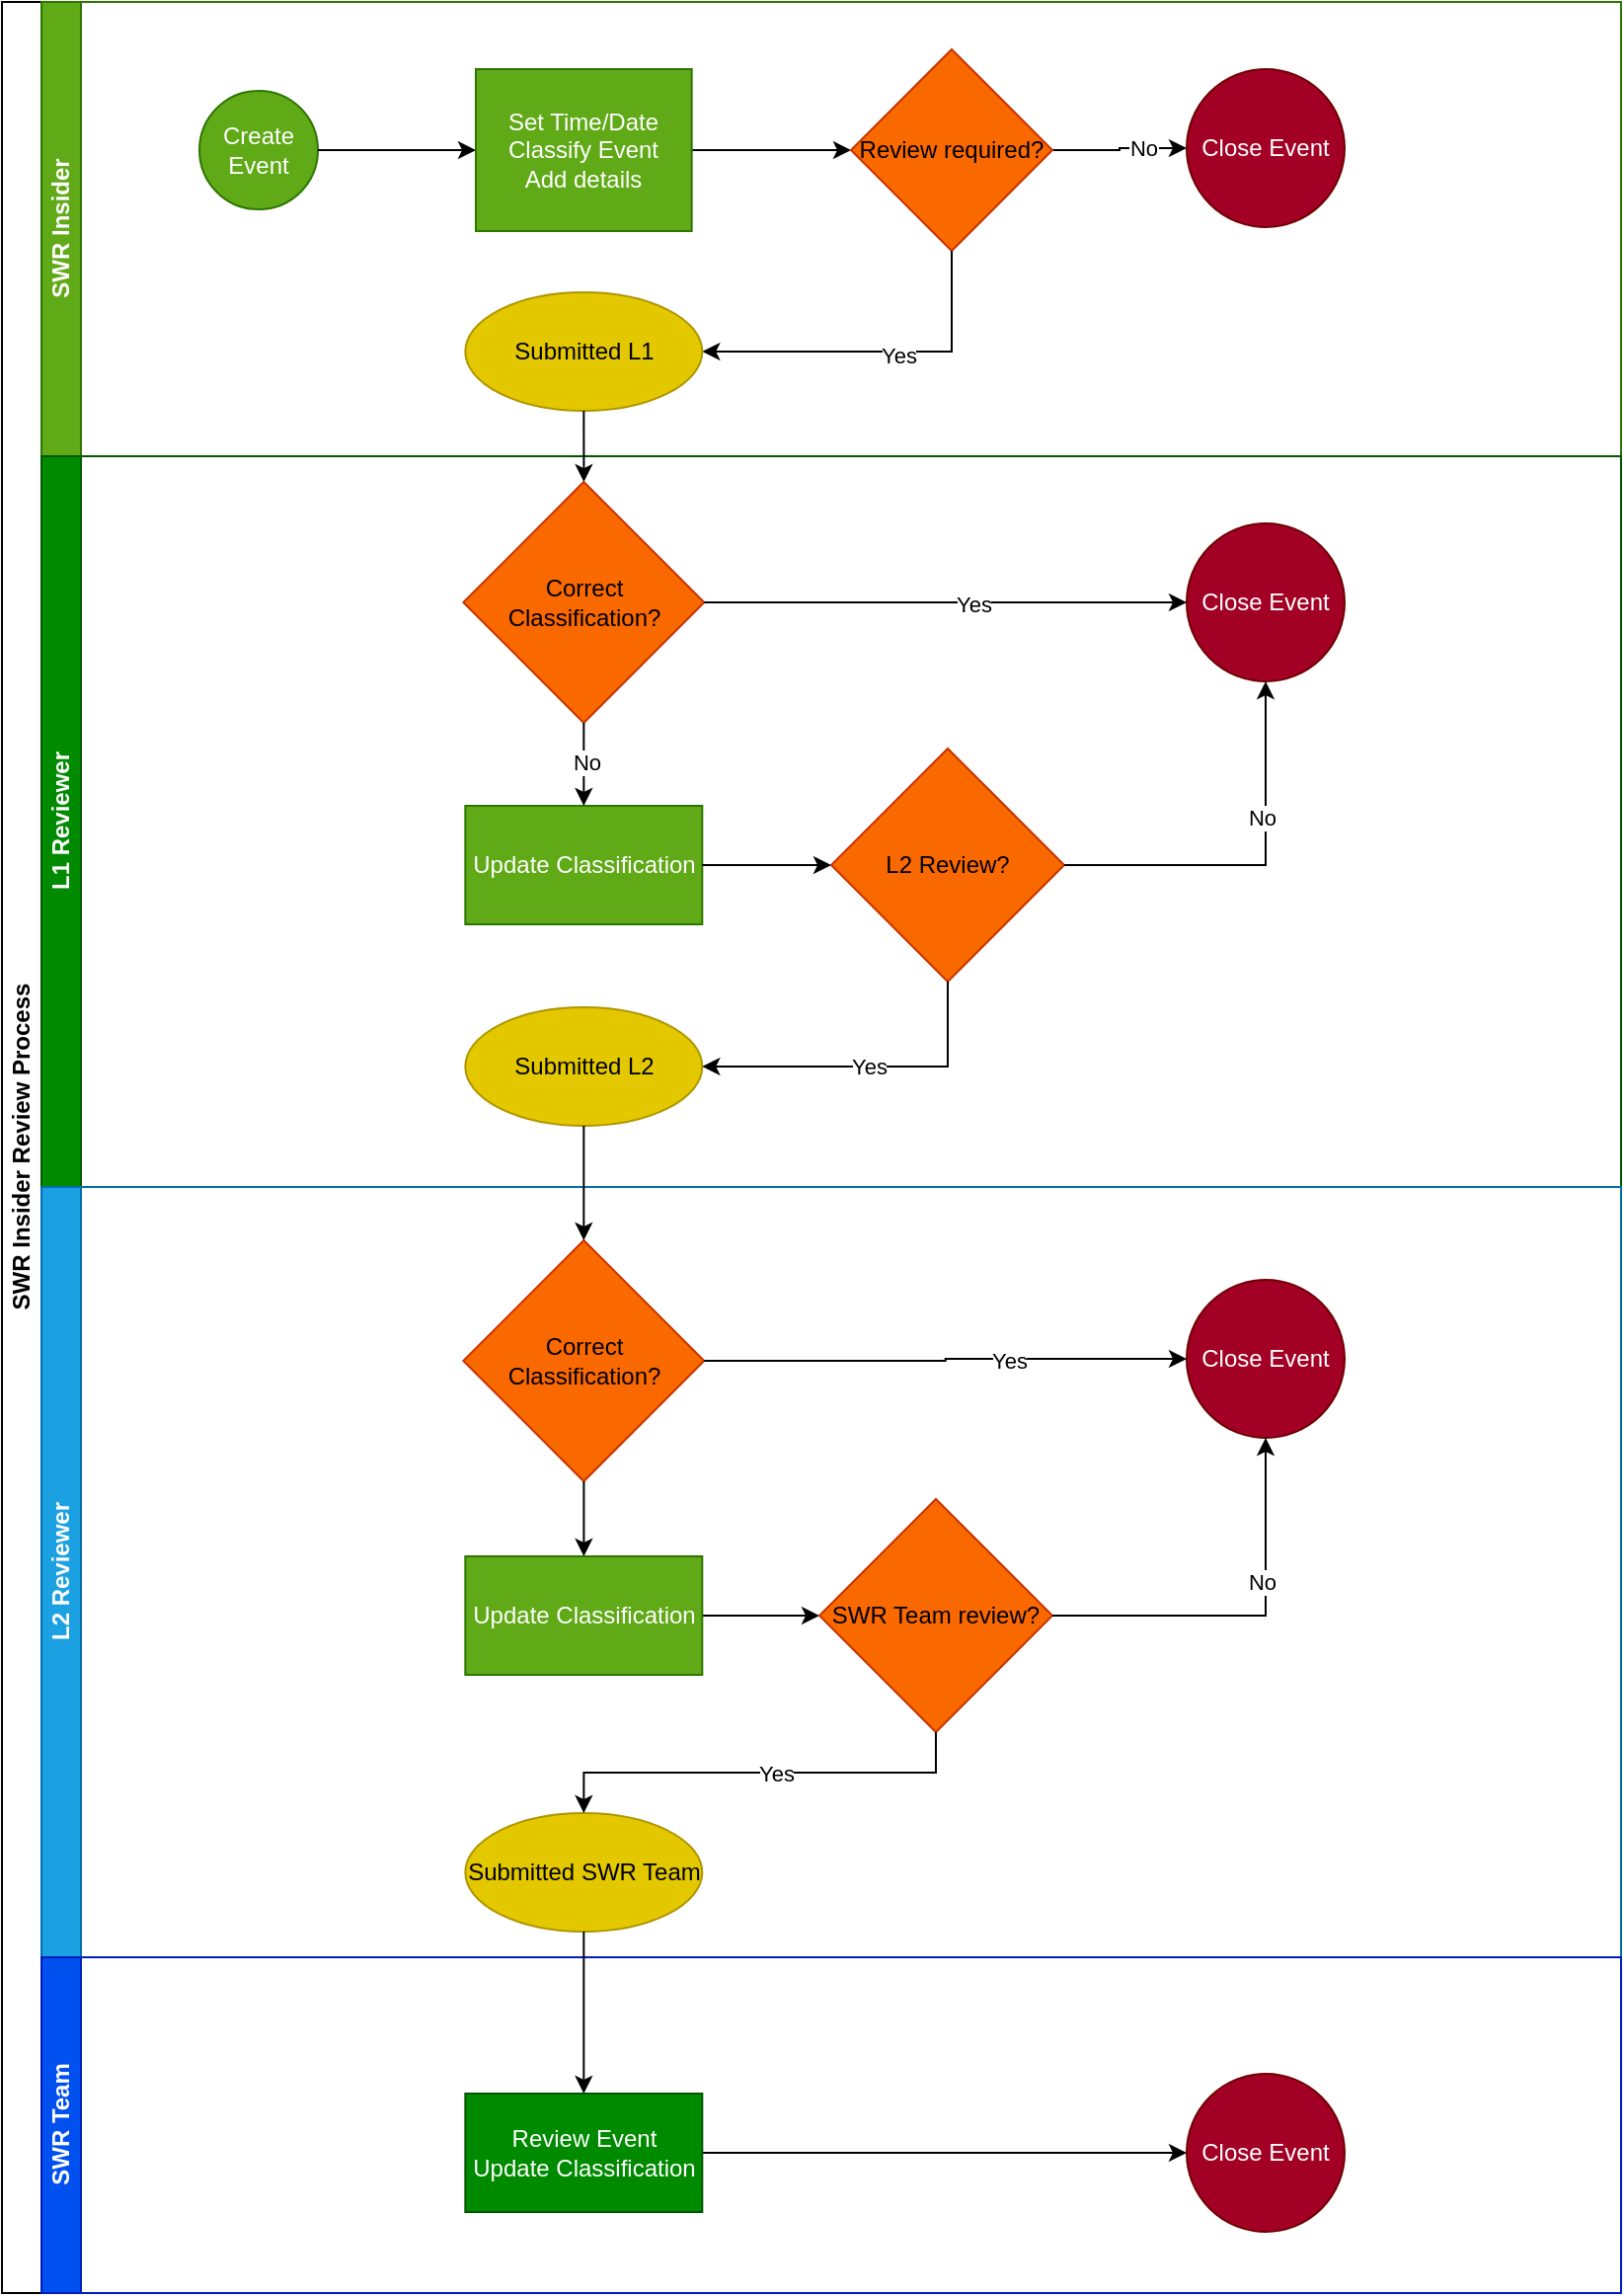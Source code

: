 <mxfile version="20.2.3" type="device"><diagram id="prtHgNgQTEPvFCAcTncT" name="Page-1"><mxGraphModel dx="1694" dy="2259" grid="0" gridSize="10" guides="1" tooltips="1" connect="1" arrows="1" fold="1" page="1" pageScale="1" pageWidth="827" pageHeight="1169" math="0" shadow="0"><root><mxCell id="0"/><mxCell id="1" parent="0"/><mxCell id="dNxyNK7c78bLwvsdeMH5-19" value="SWR Insider Review Process" style="swimlane;html=1;childLayout=stackLayout;resizeParent=1;resizeParentMax=0;horizontal=0;startSize=20;horizontalStack=0;" parent="1" vertex="1"><mxGeometry y="-1169" width="820" height="1160" as="geometry"/></mxCell><mxCell id="dNxyNK7c78bLwvsdeMH5-20" value="SWR Insider" style="swimlane;html=1;startSize=20;horizontal=0;fillColor=#60a917;fontColor=#ffffff;strokeColor=#2D7600;" parent="dNxyNK7c78bLwvsdeMH5-19" vertex="1"><mxGeometry x="20" width="800" height="230" as="geometry"/></mxCell><mxCell id="Fsk_-YFDbuAzvd_MVa_V-3" style="edgeStyle=orthogonalEdgeStyle;rounded=0;orthogonalLoop=1;jettySize=auto;html=1;exitX=1;exitY=0.5;exitDx=0;exitDy=0;entryX=0;entryY=0.5;entryDx=0;entryDy=0;" edge="1" parent="dNxyNK7c78bLwvsdeMH5-20" source="dNxyNK7c78bLwvsdeMH5-24" target="faBonFe0mffOCaXW0Oho-4"><mxGeometry relative="1" as="geometry"/></mxCell><mxCell id="dNxyNK7c78bLwvsdeMH5-24" value="Set Time/Date&lt;br&gt;Classify Event&lt;br&gt;Add details" style="rounded=0;whiteSpace=wrap;html=1;fontFamily=Helvetica;fontSize=12;fontColor=#ffffff;align=center;fillColor=#60a917;strokeColor=#2D7600;" parent="dNxyNK7c78bLwvsdeMH5-20" vertex="1"><mxGeometry x="220.0" y="34" width="109.33" height="82" as="geometry"/></mxCell><mxCell id="dNxyNK7c78bLwvsdeMH5-23" value="Create Event" style="ellipse;whiteSpace=wrap;html=1;fillColor=#60a917;fontColor=#ffffff;strokeColor=#2D7600;" parent="dNxyNK7c78bLwvsdeMH5-20" vertex="1"><mxGeometry x="80" y="45" width="60" height="60" as="geometry"/></mxCell><mxCell id="dNxyNK7c78bLwvsdeMH5-25" value="" style="edgeStyle=orthogonalEdgeStyle;rounded=0;orthogonalLoop=1;jettySize=auto;html=1;" parent="dNxyNK7c78bLwvsdeMH5-20" source="dNxyNK7c78bLwvsdeMH5-23" target="dNxyNK7c78bLwvsdeMH5-24" edge="1"><mxGeometry relative="1" as="geometry"/></mxCell><mxCell id="faBonFe0mffOCaXW0Oho-15" style="edgeStyle=orthogonalEdgeStyle;rounded=0;orthogonalLoop=1;jettySize=auto;html=1;exitX=1;exitY=0.5;exitDx=0;exitDy=0;entryX=0;entryY=0.5;entryDx=0;entryDy=0;" parent="dNxyNK7c78bLwvsdeMH5-20" source="faBonFe0mffOCaXW0Oho-4" target="faBonFe0mffOCaXW0Oho-8" edge="1"><mxGeometry relative="1" as="geometry"/></mxCell><mxCell id="faBonFe0mffOCaXW0Oho-16" value="No" style="edgeLabel;html=1;align=center;verticalAlign=middle;resizable=0;points=[];" parent="faBonFe0mffOCaXW0Oho-15" vertex="1" connectable="0"><mxGeometry x="0.345" relative="1" as="geometry"><mxPoint as="offset"/></mxGeometry></mxCell><mxCell id="faBonFe0mffOCaXW0Oho-4" value="Review required?" style="rhombus;whiteSpace=wrap;html=1;align=center;fontColor=#000000;rounded=0;fillColor=#fa6800;strokeColor=#C73500;" parent="dNxyNK7c78bLwvsdeMH5-20" vertex="1"><mxGeometry x="410" y="24" width="102" height="102" as="geometry"/></mxCell><mxCell id="Fsk_-YFDbuAzvd_MVa_V-4" style="edgeStyle=orthogonalEdgeStyle;rounded=0;orthogonalLoop=1;jettySize=auto;html=1;exitX=0.5;exitY=1;exitDx=0;exitDy=0;entryX=1;entryY=0.5;entryDx=0;entryDy=0;" edge="1" parent="dNxyNK7c78bLwvsdeMH5-20" source="faBonFe0mffOCaXW0Oho-4" target="faBonFe0mffOCaXW0Oho-13"><mxGeometry relative="1" as="geometry"/></mxCell><mxCell id="Fsk_-YFDbuAzvd_MVa_V-8" value="Yes" style="edgeLabel;html=1;align=center;verticalAlign=middle;resizable=0;points=[];" vertex="1" connectable="0" parent="Fsk_-YFDbuAzvd_MVa_V-4"><mxGeometry x="-0.121" y="2" relative="1" as="geometry"><mxPoint as="offset"/></mxGeometry></mxCell><mxCell id="faBonFe0mffOCaXW0Oho-8" value="Close Event" style="ellipse;whiteSpace=wrap;html=1;aspect=fixed;fillColor=#a20025;fontColor=#ffffff;strokeColor=#6F0000;" parent="dNxyNK7c78bLwvsdeMH5-20" vertex="1"><mxGeometry x="580" y="34" width="80" height="80" as="geometry"/></mxCell><mxCell id="faBonFe0mffOCaXW0Oho-13" value="Submitted L1" style="ellipse;whiteSpace=wrap;html=1;fontColor=#000000;rounded=0;fillColor=#e3c800;strokeColor=#B09500;" parent="dNxyNK7c78bLwvsdeMH5-20" vertex="1"><mxGeometry x="214.665" y="147" width="120" height="60" as="geometry"/></mxCell><mxCell id="dNxyNK7c78bLwvsdeMH5-21" value="L1 Reviewer" style="swimlane;html=1;startSize=20;horizontal=0;fillColor=#008a00;fontColor=#ffffff;strokeColor=#005700;" parent="dNxyNK7c78bLwvsdeMH5-19" vertex="1"><mxGeometry x="20" y="230" width="800" height="370" as="geometry"/></mxCell><mxCell id="faBonFe0mffOCaXW0Oho-18" value="Correct Classification?" style="rhombus;whiteSpace=wrap;html=1;fontColor=#000000;rounded=0;fillColor=#fa6800;strokeColor=#C73500;" parent="dNxyNK7c78bLwvsdeMH5-21" vertex="1"><mxGeometry x="213.665" y="13" width="122" height="122" as="geometry"/></mxCell><mxCell id="faBonFe0mffOCaXW0Oho-20" value="Close Event" style="ellipse;whiteSpace=wrap;html=1;aspect=fixed;fillColor=#a20025;fontColor=#ffffff;strokeColor=#6F0000;" parent="dNxyNK7c78bLwvsdeMH5-21" vertex="1"><mxGeometry x="580" y="34" width="80" height="80" as="geometry"/></mxCell><mxCell id="faBonFe0mffOCaXW0Oho-21" style="edgeStyle=orthogonalEdgeStyle;rounded=0;orthogonalLoop=1;jettySize=auto;html=1;exitX=1;exitY=0.5;exitDx=0;exitDy=0;entryX=0;entryY=0.5;entryDx=0;entryDy=0;" parent="dNxyNK7c78bLwvsdeMH5-21" source="faBonFe0mffOCaXW0Oho-18" target="faBonFe0mffOCaXW0Oho-20" edge="1"><mxGeometry relative="1" as="geometry"/></mxCell><mxCell id="faBonFe0mffOCaXW0Oho-22" value="Yes" style="edgeLabel;html=1;align=center;verticalAlign=middle;resizable=0;points=[];" parent="faBonFe0mffOCaXW0Oho-21" vertex="1" connectable="0"><mxGeometry x="0.112" y="-1" relative="1" as="geometry"><mxPoint as="offset"/></mxGeometry></mxCell><mxCell id="faBonFe0mffOCaXW0Oho-23" value="Update Classification" style="whiteSpace=wrap;html=1;fontColor=#ffffff;rounded=0;fillColor=#60a917;strokeColor=#2D7600;" parent="dNxyNK7c78bLwvsdeMH5-21" vertex="1"><mxGeometry x="214.665" y="177" width="120" height="60" as="geometry"/></mxCell><mxCell id="faBonFe0mffOCaXW0Oho-24" value="" style="edgeStyle=orthogonalEdgeStyle;rounded=0;orthogonalLoop=1;jettySize=auto;html=1;" parent="dNxyNK7c78bLwvsdeMH5-21" source="faBonFe0mffOCaXW0Oho-18" target="faBonFe0mffOCaXW0Oho-23" edge="1"><mxGeometry relative="1" as="geometry"/></mxCell><mxCell id="faBonFe0mffOCaXW0Oho-30" value="No" style="edgeLabel;html=1;align=center;verticalAlign=middle;resizable=0;points=[];" parent="faBonFe0mffOCaXW0Oho-24" vertex="1" connectable="0"><mxGeometry x="-0.078" y="1" relative="1" as="geometry"><mxPoint as="offset"/></mxGeometry></mxCell><mxCell id="faBonFe0mffOCaXW0Oho-25" value="L2 Review?" style="rhombus;whiteSpace=wrap;html=1;fontColor=#000000;rounded=0;fillColor=#fa6800;strokeColor=#C73500;" parent="dNxyNK7c78bLwvsdeMH5-21" vertex="1"><mxGeometry x="400" y="148" width="118" height="118" as="geometry"/></mxCell><mxCell id="faBonFe0mffOCaXW0Oho-26" value="" style="edgeStyle=orthogonalEdgeStyle;rounded=0;orthogonalLoop=1;jettySize=auto;html=1;" parent="dNxyNK7c78bLwvsdeMH5-21" source="faBonFe0mffOCaXW0Oho-23" target="faBonFe0mffOCaXW0Oho-25" edge="1"><mxGeometry relative="1" as="geometry"/></mxCell><mxCell id="faBonFe0mffOCaXW0Oho-28" style="edgeStyle=orthogonalEdgeStyle;rounded=0;orthogonalLoop=1;jettySize=auto;html=1;exitX=1;exitY=0.5;exitDx=0;exitDy=0;entryX=0.5;entryY=1;entryDx=0;entryDy=0;" parent="dNxyNK7c78bLwvsdeMH5-21" source="faBonFe0mffOCaXW0Oho-25" target="faBonFe0mffOCaXW0Oho-20" edge="1"><mxGeometry relative="1" as="geometry"><mxPoint x="580" y="221.0" as="targetPoint"/></mxGeometry></mxCell><mxCell id="faBonFe0mffOCaXW0Oho-29" value="No" style="edgeLabel;html=1;align=center;verticalAlign=middle;resizable=0;points=[];" parent="faBonFe0mffOCaXW0Oho-28" vertex="1" connectable="0"><mxGeometry x="0.297" y="2" relative="1" as="geometry"><mxPoint as="offset"/></mxGeometry></mxCell><mxCell id="faBonFe0mffOCaXW0Oho-33" value="Submitted L2" style="ellipse;whiteSpace=wrap;html=1;fontColor=#000000;rounded=0;fillColor=#e3c800;strokeColor=#B09500;" parent="dNxyNK7c78bLwvsdeMH5-21" vertex="1"><mxGeometry x="214.665" y="279" width="120" height="60" as="geometry"/></mxCell><mxCell id="faBonFe0mffOCaXW0Oho-34" value="Yes" style="edgeStyle=orthogonalEdgeStyle;rounded=0;orthogonalLoop=1;jettySize=auto;html=1;exitX=0.5;exitY=1;exitDx=0;exitDy=0;entryX=1;entryY=0.5;entryDx=0;entryDy=0;" parent="dNxyNK7c78bLwvsdeMH5-21" source="faBonFe0mffOCaXW0Oho-25" target="faBonFe0mffOCaXW0Oho-33" edge="1"><mxGeometry relative="1" as="geometry"/></mxCell><mxCell id="dNxyNK7c78bLwvsdeMH5-22" value="L2 Reviewer" style="swimlane;html=1;startSize=20;horizontal=0;fillColor=#1ba1e2;fontColor=#ffffff;strokeColor=#006EAF;" parent="dNxyNK7c78bLwvsdeMH5-19" vertex="1"><mxGeometry x="20" y="600" width="800" height="390" as="geometry"/></mxCell><mxCell id="faBonFe0mffOCaXW0Oho-40" value="Close Event" style="ellipse;whiteSpace=wrap;html=1;aspect=fixed;fillColor=#a20025;fontColor=#ffffff;strokeColor=#6F0000;" parent="dNxyNK7c78bLwvsdeMH5-22" vertex="1"><mxGeometry x="580" y="47" width="80" height="80" as="geometry"/></mxCell><mxCell id="faBonFe0mffOCaXW0Oho-39" value="Correct Classification?" style="rhombus;whiteSpace=wrap;html=1;fontColor=#000000;rounded=0;fillColor=#fa6800;strokeColor=#C73500;" parent="dNxyNK7c78bLwvsdeMH5-22" vertex="1"><mxGeometry x="213.665" y="27" width="122" height="122" as="geometry"/></mxCell><mxCell id="faBonFe0mffOCaXW0Oho-45" style="edgeStyle=orthogonalEdgeStyle;rounded=0;orthogonalLoop=1;jettySize=auto;html=1;exitX=1;exitY=0.5;exitDx=0;exitDy=0;entryX=0;entryY=0.5;entryDx=0;entryDy=0;" parent="dNxyNK7c78bLwvsdeMH5-22" source="faBonFe0mffOCaXW0Oho-39" target="faBonFe0mffOCaXW0Oho-40" edge="1"><mxGeometry relative="1" as="geometry"/></mxCell><mxCell id="faBonFe0mffOCaXW0Oho-47" value="Yes" style="edgeLabel;html=1;align=center;verticalAlign=middle;resizable=0;points=[];" parent="faBonFe0mffOCaXW0Oho-45" vertex="1" connectable="0"><mxGeometry x="0.266" y="-1" relative="1" as="geometry"><mxPoint as="offset"/></mxGeometry></mxCell><mxCell id="Fsk_-YFDbuAzvd_MVa_V-5" style="edgeStyle=orthogonalEdgeStyle;rounded=0;orthogonalLoop=1;jettySize=auto;html=1;exitX=1;exitY=0.5;exitDx=0;exitDy=0;" edge="1" parent="dNxyNK7c78bLwvsdeMH5-22" source="faBonFe0mffOCaXW0Oho-43" target="faBonFe0mffOCaXW0Oho-41"><mxGeometry relative="1" as="geometry"/></mxCell><mxCell id="faBonFe0mffOCaXW0Oho-43" value="Update Classification" style="whiteSpace=wrap;html=1;fontColor=#ffffff;rounded=0;fillColor=#60a917;strokeColor=#2D7600;" parent="dNxyNK7c78bLwvsdeMH5-22" vertex="1"><mxGeometry x="214.665" y="187" width="120" height="60" as="geometry"/></mxCell><mxCell id="faBonFe0mffOCaXW0Oho-46" style="edgeStyle=orthogonalEdgeStyle;rounded=0;orthogonalLoop=1;jettySize=auto;html=1;" parent="dNxyNK7c78bLwvsdeMH5-22" source="faBonFe0mffOCaXW0Oho-39" target="faBonFe0mffOCaXW0Oho-43" edge="1"><mxGeometry relative="1" as="geometry"/></mxCell><mxCell id="faBonFe0mffOCaXW0Oho-51" value="Submitted SWR Team" style="ellipse;whiteSpace=wrap;html=1;fontColor=#000000;rounded=0;fillColor=#e3c800;strokeColor=#B09500;" parent="dNxyNK7c78bLwvsdeMH5-22" vertex="1"><mxGeometry x="214.665" y="317" width="120" height="60" as="geometry"/></mxCell><mxCell id="faBonFe0mffOCaXW0Oho-41" value="SWR Team review?" style="rhombus;whiteSpace=wrap;html=1;fontColor=#000000;rounded=0;fillColor=#fa6800;strokeColor=#C73500;" parent="dNxyNK7c78bLwvsdeMH5-22" vertex="1"><mxGeometry x="394" y="158" width="118" height="118" as="geometry"/></mxCell><mxCell id="faBonFe0mffOCaXW0Oho-52" value="" style="edgeStyle=orthogonalEdgeStyle;rounded=0;orthogonalLoop=1;jettySize=auto;html=1;exitX=0.5;exitY=1;exitDx=0;exitDy=0;" parent="dNxyNK7c78bLwvsdeMH5-22" source="faBonFe0mffOCaXW0Oho-41" target="faBonFe0mffOCaXW0Oho-51" edge="1"><mxGeometry relative="1" as="geometry"/></mxCell><mxCell id="faBonFe0mffOCaXW0Oho-54" value="Yes" style="edgeLabel;html=1;align=center;verticalAlign=middle;resizable=0;points=[];" parent="faBonFe0mffOCaXW0Oho-52" vertex="1" connectable="0"><mxGeometry x="-0.07" relative="1" as="geometry"><mxPoint as="offset"/></mxGeometry></mxCell><mxCell id="faBonFe0mffOCaXW0Oho-49" style="edgeStyle=orthogonalEdgeStyle;rounded=0;orthogonalLoop=1;jettySize=auto;html=1;exitX=1;exitY=0.5;exitDx=0;exitDy=0;entryX=0.5;entryY=1;entryDx=0;entryDy=0;" parent="dNxyNK7c78bLwvsdeMH5-22" source="faBonFe0mffOCaXW0Oho-41" target="faBonFe0mffOCaXW0Oho-40" edge="1"><mxGeometry relative="1" as="geometry"><mxPoint x="580" y="229" as="targetPoint"/></mxGeometry></mxCell><mxCell id="faBonFe0mffOCaXW0Oho-53" value="No" style="edgeLabel;html=1;align=center;verticalAlign=middle;resizable=0;points=[];" parent="faBonFe0mffOCaXW0Oho-49" vertex="1" connectable="0"><mxGeometry x="0.263" y="2" relative="1" as="geometry"><mxPoint as="offset"/></mxGeometry></mxCell><mxCell id="faBonFe0mffOCaXW0Oho-38" value="SWR Team" style="swimlane;html=1;startSize=20;horizontal=0;fillColor=#0050ef;fontColor=#ffffff;strokeColor=#001DBC;" parent="dNxyNK7c78bLwvsdeMH5-19" vertex="1"><mxGeometry x="20" y="990" width="800" height="170" as="geometry"/></mxCell><mxCell id="Fsk_-YFDbuAzvd_MVa_V-2" style="edgeStyle=orthogonalEdgeStyle;rounded=0;orthogonalLoop=1;jettySize=auto;html=1;exitX=1;exitY=0.5;exitDx=0;exitDy=0;" edge="1" parent="faBonFe0mffOCaXW0Oho-38" source="faBonFe0mffOCaXW0Oho-55" target="faBonFe0mffOCaXW0Oho-56"><mxGeometry relative="1" as="geometry"/></mxCell><mxCell id="faBonFe0mffOCaXW0Oho-55" value="Review Event&lt;br&gt;Update Classification" style="whiteSpace=wrap;html=1;fontColor=#ffffff;rounded=0;fillColor=#008a00;strokeColor=#005700;" parent="faBonFe0mffOCaXW0Oho-38" vertex="1"><mxGeometry x="214.665" y="69" width="120" height="60" as="geometry"/></mxCell><mxCell id="faBonFe0mffOCaXW0Oho-56" value="Close Event" style="ellipse;whiteSpace=wrap;html=1;aspect=fixed;fillColor=#a20025;fontColor=#ffffff;strokeColor=#6F0000;" parent="faBonFe0mffOCaXW0Oho-38" vertex="1"><mxGeometry x="580" y="59" width="80" height="80" as="geometry"/></mxCell><mxCell id="faBonFe0mffOCaXW0Oho-44" style="edgeStyle=orthogonalEdgeStyle;rounded=0;orthogonalLoop=1;jettySize=auto;html=1;exitX=0.5;exitY=1;exitDx=0;exitDy=0;" parent="dNxyNK7c78bLwvsdeMH5-19" source="faBonFe0mffOCaXW0Oho-33" target="faBonFe0mffOCaXW0Oho-39" edge="1"><mxGeometry relative="1" as="geometry"/></mxCell><mxCell id="faBonFe0mffOCaXW0Oho-19" value="" style="edgeStyle=orthogonalEdgeStyle;rounded=0;orthogonalLoop=1;jettySize=auto;html=1;" parent="dNxyNK7c78bLwvsdeMH5-19" source="faBonFe0mffOCaXW0Oho-13" target="faBonFe0mffOCaXW0Oho-18" edge="1"><mxGeometry relative="1" as="geometry"/></mxCell><mxCell id="Fsk_-YFDbuAzvd_MVa_V-6" style="edgeStyle=orthogonalEdgeStyle;rounded=0;orthogonalLoop=1;jettySize=auto;html=1;exitX=0.5;exitY=1;exitDx=0;exitDy=0;entryX=0.5;entryY=0;entryDx=0;entryDy=0;" edge="1" parent="dNxyNK7c78bLwvsdeMH5-19" source="faBonFe0mffOCaXW0Oho-51" target="faBonFe0mffOCaXW0Oho-55"><mxGeometry relative="1" as="geometry"/></mxCell></root></mxGraphModel></diagram></mxfile>